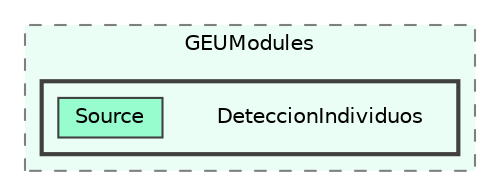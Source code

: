 digraph "C:/GEU/GEUModules/DeteccionIndividuos"
{
 // LATEX_PDF_SIZE
  bgcolor="transparent";
  edge [fontname=Helvetica,fontsize=10,labelfontname=Helvetica,labelfontsize=10];
  node [fontname=Helvetica,fontsize=10,shape=box,height=0.2,width=0.4];
  compound=true
  subgraph clusterdir_70e1bd6aad29eaa9efcef7cf630be9eb {
    graph [ bgcolor="#ebfef5", pencolor="grey50", label="GEUModules", fontname=Helvetica,fontsize=10 style="filled,dashed", URL="dir_70e1bd6aad29eaa9efcef7cf630be9eb.html",tooltip=""]
  subgraph clusterdir_9b3704e47943695a24c4d7690939f59d {
    graph [ bgcolor="#ebfef5", pencolor="grey25", label="", fontname=Helvetica,fontsize=10 style="filled,bold", URL="dir_9b3704e47943695a24c4d7690939f59d.html",tooltip=""]
    dir_9b3704e47943695a24c4d7690939f59d [shape=plaintext, label="DeteccionIndividuos"];
  dir_12d4a7fb25193a1b52431000e364fbab [label="Source", fillcolor="#98fdce", color="grey25", style="filled", URL="dir_12d4a7fb25193a1b52431000e364fbab.html",tooltip=""];
  }
  }
}
